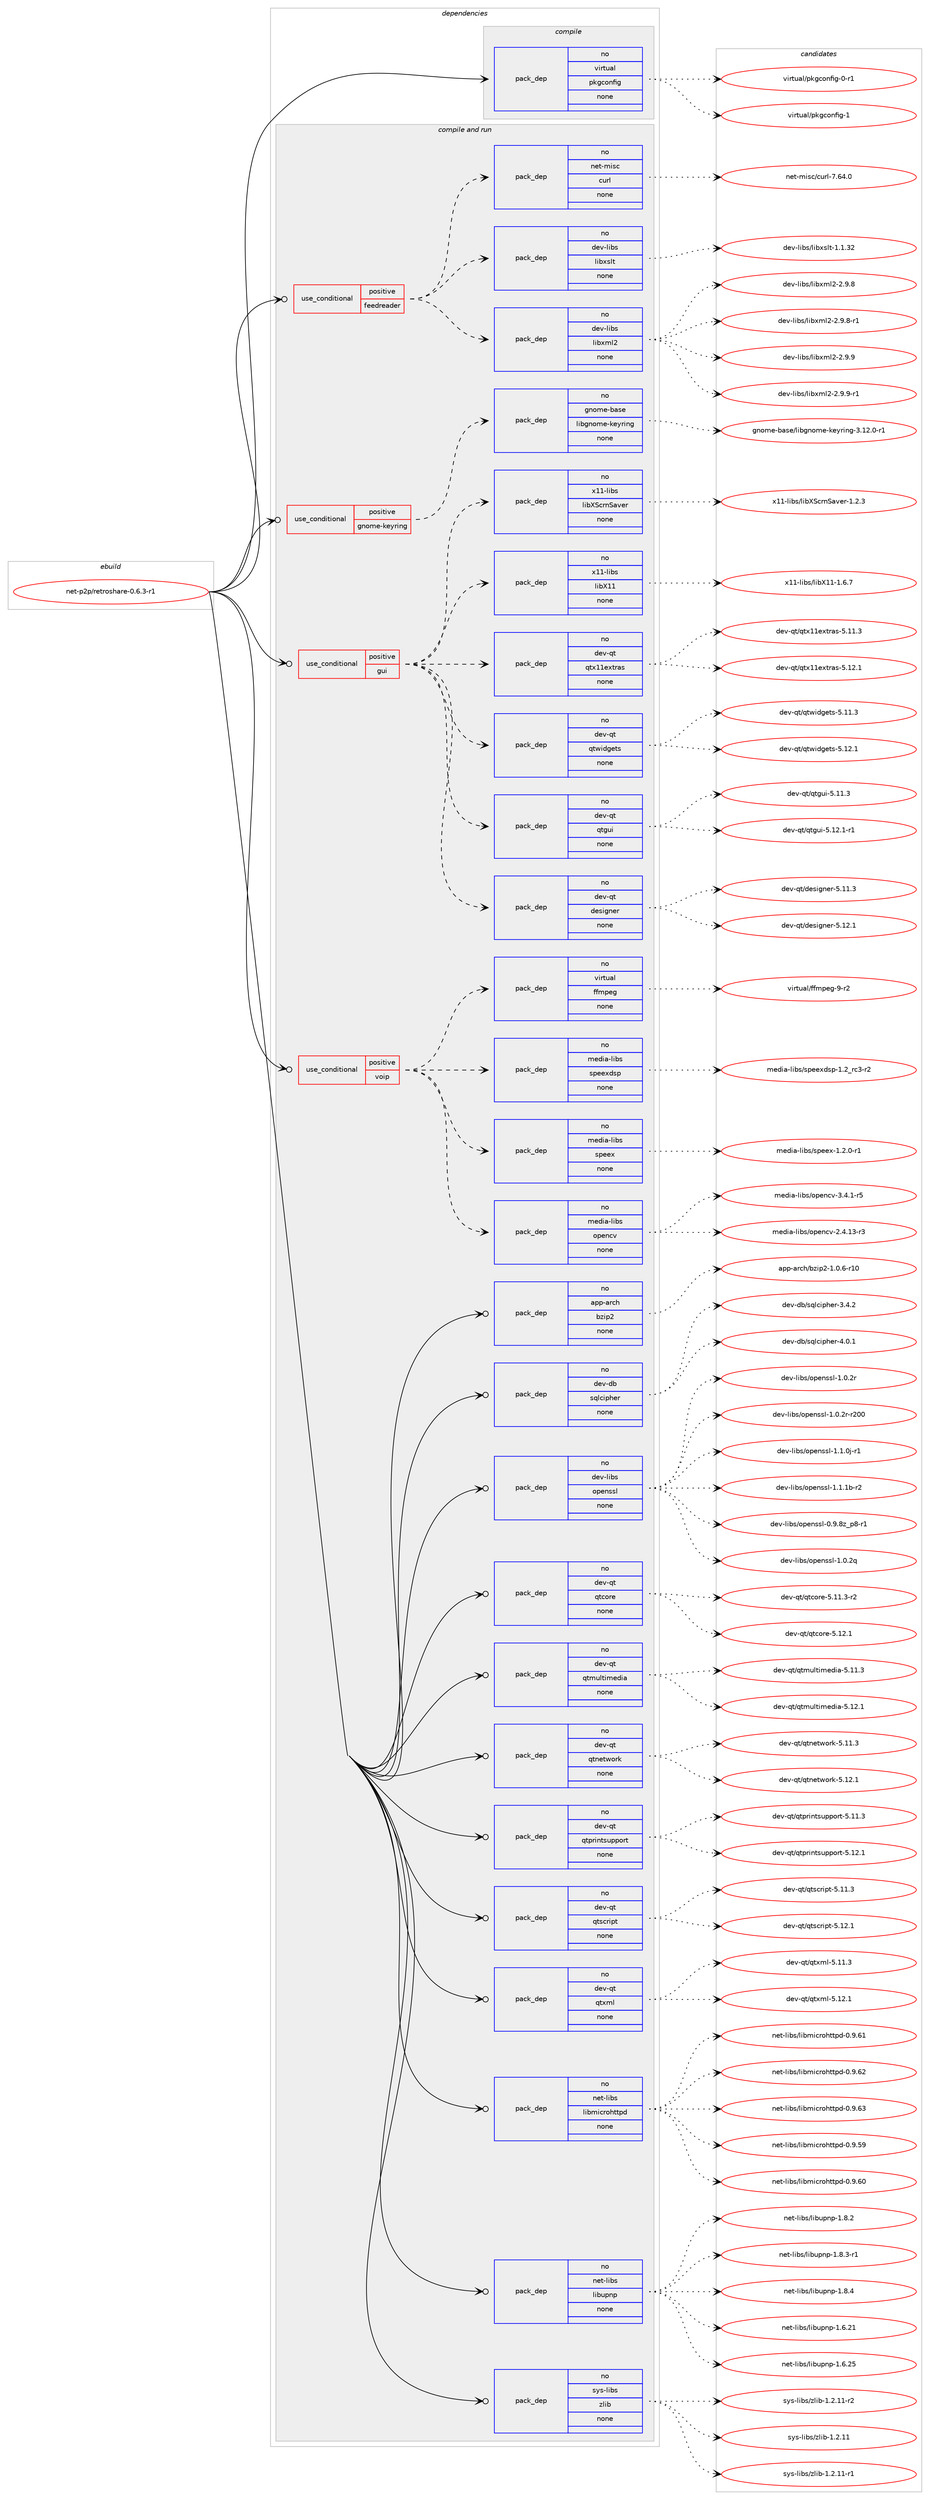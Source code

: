 digraph prolog {

# *************
# Graph options
# *************

newrank=true;
concentrate=true;
compound=true;
graph [rankdir=LR,fontname=Helvetica,fontsize=10,ranksep=1.5];#, ranksep=2.5, nodesep=0.2];
edge  [arrowhead=vee];
node  [fontname=Helvetica,fontsize=10];

# **********
# The ebuild
# **********

subgraph cluster_leftcol {
color=gray;
rank=same;
label=<<i>ebuild</i>>;
id [label="net-p2p/retroshare-0.6.3-r1", color=red, width=4, href="../net-p2p/retroshare-0.6.3-r1.svg"];
}

# ****************
# The dependencies
# ****************

subgraph cluster_midcol {
color=gray;
label=<<i>dependencies</i>>;
subgraph cluster_compile {
fillcolor="#eeeeee";
style=filled;
label=<<i>compile</i>>;
subgraph pack1198485 {
dependency1675957 [label=<<TABLE BORDER="0" CELLBORDER="1" CELLSPACING="0" CELLPADDING="4" WIDTH="220"><TR><TD ROWSPAN="6" CELLPADDING="30">pack_dep</TD></TR><TR><TD WIDTH="110">no</TD></TR><TR><TD>virtual</TD></TR><TR><TD>pkgconfig</TD></TR><TR><TD>none</TD></TR><TR><TD></TD></TR></TABLE>>, shape=none, color=blue];
}
id:e -> dependency1675957:w [weight=20,style="solid",arrowhead="vee"];
}
subgraph cluster_compileandrun {
fillcolor="#eeeeee";
style=filled;
label=<<i>compile and run</i>>;
subgraph cond450081 {
dependency1675958 [label=<<TABLE BORDER="0" CELLBORDER="1" CELLSPACING="0" CELLPADDING="4"><TR><TD ROWSPAN="3" CELLPADDING="10">use_conditional</TD></TR><TR><TD>positive</TD></TR><TR><TD>feedreader</TD></TR></TABLE>>, shape=none, color=red];
subgraph pack1198486 {
dependency1675959 [label=<<TABLE BORDER="0" CELLBORDER="1" CELLSPACING="0" CELLPADDING="4" WIDTH="220"><TR><TD ROWSPAN="6" CELLPADDING="30">pack_dep</TD></TR><TR><TD WIDTH="110">no</TD></TR><TR><TD>dev-libs</TD></TR><TR><TD>libxml2</TD></TR><TR><TD>none</TD></TR><TR><TD></TD></TR></TABLE>>, shape=none, color=blue];
}
dependency1675958:e -> dependency1675959:w [weight=20,style="dashed",arrowhead="vee"];
subgraph pack1198487 {
dependency1675960 [label=<<TABLE BORDER="0" CELLBORDER="1" CELLSPACING="0" CELLPADDING="4" WIDTH="220"><TR><TD ROWSPAN="6" CELLPADDING="30">pack_dep</TD></TR><TR><TD WIDTH="110">no</TD></TR><TR><TD>dev-libs</TD></TR><TR><TD>libxslt</TD></TR><TR><TD>none</TD></TR><TR><TD></TD></TR></TABLE>>, shape=none, color=blue];
}
dependency1675958:e -> dependency1675960:w [weight=20,style="dashed",arrowhead="vee"];
subgraph pack1198488 {
dependency1675961 [label=<<TABLE BORDER="0" CELLBORDER="1" CELLSPACING="0" CELLPADDING="4" WIDTH="220"><TR><TD ROWSPAN="6" CELLPADDING="30">pack_dep</TD></TR><TR><TD WIDTH="110">no</TD></TR><TR><TD>net-misc</TD></TR><TR><TD>curl</TD></TR><TR><TD>none</TD></TR><TR><TD></TD></TR></TABLE>>, shape=none, color=blue];
}
dependency1675958:e -> dependency1675961:w [weight=20,style="dashed",arrowhead="vee"];
}
id:e -> dependency1675958:w [weight=20,style="solid",arrowhead="odotvee"];
subgraph cond450082 {
dependency1675962 [label=<<TABLE BORDER="0" CELLBORDER="1" CELLSPACING="0" CELLPADDING="4"><TR><TD ROWSPAN="3" CELLPADDING="10">use_conditional</TD></TR><TR><TD>positive</TD></TR><TR><TD>gnome-keyring</TD></TR></TABLE>>, shape=none, color=red];
subgraph pack1198489 {
dependency1675963 [label=<<TABLE BORDER="0" CELLBORDER="1" CELLSPACING="0" CELLPADDING="4" WIDTH="220"><TR><TD ROWSPAN="6" CELLPADDING="30">pack_dep</TD></TR><TR><TD WIDTH="110">no</TD></TR><TR><TD>gnome-base</TD></TR><TR><TD>libgnome-keyring</TD></TR><TR><TD>none</TD></TR><TR><TD></TD></TR></TABLE>>, shape=none, color=blue];
}
dependency1675962:e -> dependency1675963:w [weight=20,style="dashed",arrowhead="vee"];
}
id:e -> dependency1675962:w [weight=20,style="solid",arrowhead="odotvee"];
subgraph cond450083 {
dependency1675964 [label=<<TABLE BORDER="0" CELLBORDER="1" CELLSPACING="0" CELLPADDING="4"><TR><TD ROWSPAN="3" CELLPADDING="10">use_conditional</TD></TR><TR><TD>positive</TD></TR><TR><TD>gui</TD></TR></TABLE>>, shape=none, color=red];
subgraph pack1198490 {
dependency1675965 [label=<<TABLE BORDER="0" CELLBORDER="1" CELLSPACING="0" CELLPADDING="4" WIDTH="220"><TR><TD ROWSPAN="6" CELLPADDING="30">pack_dep</TD></TR><TR><TD WIDTH="110">no</TD></TR><TR><TD>dev-qt</TD></TR><TR><TD>designer</TD></TR><TR><TD>none</TD></TR><TR><TD></TD></TR></TABLE>>, shape=none, color=blue];
}
dependency1675964:e -> dependency1675965:w [weight=20,style="dashed",arrowhead="vee"];
subgraph pack1198491 {
dependency1675966 [label=<<TABLE BORDER="0" CELLBORDER="1" CELLSPACING="0" CELLPADDING="4" WIDTH="220"><TR><TD ROWSPAN="6" CELLPADDING="30">pack_dep</TD></TR><TR><TD WIDTH="110">no</TD></TR><TR><TD>dev-qt</TD></TR><TR><TD>qtgui</TD></TR><TR><TD>none</TD></TR><TR><TD></TD></TR></TABLE>>, shape=none, color=blue];
}
dependency1675964:e -> dependency1675966:w [weight=20,style="dashed",arrowhead="vee"];
subgraph pack1198492 {
dependency1675967 [label=<<TABLE BORDER="0" CELLBORDER="1" CELLSPACING="0" CELLPADDING="4" WIDTH="220"><TR><TD ROWSPAN="6" CELLPADDING="30">pack_dep</TD></TR><TR><TD WIDTH="110">no</TD></TR><TR><TD>dev-qt</TD></TR><TR><TD>qtwidgets</TD></TR><TR><TD>none</TD></TR><TR><TD></TD></TR></TABLE>>, shape=none, color=blue];
}
dependency1675964:e -> dependency1675967:w [weight=20,style="dashed",arrowhead="vee"];
subgraph pack1198493 {
dependency1675968 [label=<<TABLE BORDER="0" CELLBORDER="1" CELLSPACING="0" CELLPADDING="4" WIDTH="220"><TR><TD ROWSPAN="6" CELLPADDING="30">pack_dep</TD></TR><TR><TD WIDTH="110">no</TD></TR><TR><TD>dev-qt</TD></TR><TR><TD>qtx11extras</TD></TR><TR><TD>none</TD></TR><TR><TD></TD></TR></TABLE>>, shape=none, color=blue];
}
dependency1675964:e -> dependency1675968:w [weight=20,style="dashed",arrowhead="vee"];
subgraph pack1198494 {
dependency1675969 [label=<<TABLE BORDER="0" CELLBORDER="1" CELLSPACING="0" CELLPADDING="4" WIDTH="220"><TR><TD ROWSPAN="6" CELLPADDING="30">pack_dep</TD></TR><TR><TD WIDTH="110">no</TD></TR><TR><TD>x11-libs</TD></TR><TR><TD>libX11</TD></TR><TR><TD>none</TD></TR><TR><TD></TD></TR></TABLE>>, shape=none, color=blue];
}
dependency1675964:e -> dependency1675969:w [weight=20,style="dashed",arrowhead="vee"];
subgraph pack1198495 {
dependency1675970 [label=<<TABLE BORDER="0" CELLBORDER="1" CELLSPACING="0" CELLPADDING="4" WIDTH="220"><TR><TD ROWSPAN="6" CELLPADDING="30">pack_dep</TD></TR><TR><TD WIDTH="110">no</TD></TR><TR><TD>x11-libs</TD></TR><TR><TD>libXScrnSaver</TD></TR><TR><TD>none</TD></TR><TR><TD></TD></TR></TABLE>>, shape=none, color=blue];
}
dependency1675964:e -> dependency1675970:w [weight=20,style="dashed",arrowhead="vee"];
}
id:e -> dependency1675964:w [weight=20,style="solid",arrowhead="odotvee"];
subgraph cond450084 {
dependency1675971 [label=<<TABLE BORDER="0" CELLBORDER="1" CELLSPACING="0" CELLPADDING="4"><TR><TD ROWSPAN="3" CELLPADDING="10">use_conditional</TD></TR><TR><TD>positive</TD></TR><TR><TD>voip</TD></TR></TABLE>>, shape=none, color=red];
subgraph pack1198496 {
dependency1675972 [label=<<TABLE BORDER="0" CELLBORDER="1" CELLSPACING="0" CELLPADDING="4" WIDTH="220"><TR><TD ROWSPAN="6" CELLPADDING="30">pack_dep</TD></TR><TR><TD WIDTH="110">no</TD></TR><TR><TD>media-libs</TD></TR><TR><TD>opencv</TD></TR><TR><TD>none</TD></TR><TR><TD></TD></TR></TABLE>>, shape=none, color=blue];
}
dependency1675971:e -> dependency1675972:w [weight=20,style="dashed",arrowhead="vee"];
subgraph pack1198497 {
dependency1675973 [label=<<TABLE BORDER="0" CELLBORDER="1" CELLSPACING="0" CELLPADDING="4" WIDTH="220"><TR><TD ROWSPAN="6" CELLPADDING="30">pack_dep</TD></TR><TR><TD WIDTH="110">no</TD></TR><TR><TD>media-libs</TD></TR><TR><TD>speex</TD></TR><TR><TD>none</TD></TR><TR><TD></TD></TR></TABLE>>, shape=none, color=blue];
}
dependency1675971:e -> dependency1675973:w [weight=20,style="dashed",arrowhead="vee"];
subgraph pack1198498 {
dependency1675974 [label=<<TABLE BORDER="0" CELLBORDER="1" CELLSPACING="0" CELLPADDING="4" WIDTH="220"><TR><TD ROWSPAN="6" CELLPADDING="30">pack_dep</TD></TR><TR><TD WIDTH="110">no</TD></TR><TR><TD>media-libs</TD></TR><TR><TD>speexdsp</TD></TR><TR><TD>none</TD></TR><TR><TD></TD></TR></TABLE>>, shape=none, color=blue];
}
dependency1675971:e -> dependency1675974:w [weight=20,style="dashed",arrowhead="vee"];
subgraph pack1198499 {
dependency1675975 [label=<<TABLE BORDER="0" CELLBORDER="1" CELLSPACING="0" CELLPADDING="4" WIDTH="220"><TR><TD ROWSPAN="6" CELLPADDING="30">pack_dep</TD></TR><TR><TD WIDTH="110">no</TD></TR><TR><TD>virtual</TD></TR><TR><TD>ffmpeg</TD></TR><TR><TD>none</TD></TR><TR><TD></TD></TR></TABLE>>, shape=none, color=blue];
}
dependency1675971:e -> dependency1675975:w [weight=20,style="dashed",arrowhead="vee"];
}
id:e -> dependency1675971:w [weight=20,style="solid",arrowhead="odotvee"];
subgraph pack1198500 {
dependency1675976 [label=<<TABLE BORDER="0" CELLBORDER="1" CELLSPACING="0" CELLPADDING="4" WIDTH="220"><TR><TD ROWSPAN="6" CELLPADDING="30">pack_dep</TD></TR><TR><TD WIDTH="110">no</TD></TR><TR><TD>app-arch</TD></TR><TR><TD>bzip2</TD></TR><TR><TD>none</TD></TR><TR><TD></TD></TR></TABLE>>, shape=none, color=blue];
}
id:e -> dependency1675976:w [weight=20,style="solid",arrowhead="odotvee"];
subgraph pack1198501 {
dependency1675977 [label=<<TABLE BORDER="0" CELLBORDER="1" CELLSPACING="0" CELLPADDING="4" WIDTH="220"><TR><TD ROWSPAN="6" CELLPADDING="30">pack_dep</TD></TR><TR><TD WIDTH="110">no</TD></TR><TR><TD>dev-db</TD></TR><TR><TD>sqlcipher</TD></TR><TR><TD>none</TD></TR><TR><TD></TD></TR></TABLE>>, shape=none, color=blue];
}
id:e -> dependency1675977:w [weight=20,style="solid",arrowhead="odotvee"];
subgraph pack1198502 {
dependency1675978 [label=<<TABLE BORDER="0" CELLBORDER="1" CELLSPACING="0" CELLPADDING="4" WIDTH="220"><TR><TD ROWSPAN="6" CELLPADDING="30">pack_dep</TD></TR><TR><TD WIDTH="110">no</TD></TR><TR><TD>dev-libs</TD></TR><TR><TD>openssl</TD></TR><TR><TD>none</TD></TR><TR><TD></TD></TR></TABLE>>, shape=none, color=blue];
}
id:e -> dependency1675978:w [weight=20,style="solid",arrowhead="odotvee"];
subgraph pack1198503 {
dependency1675979 [label=<<TABLE BORDER="0" CELLBORDER="1" CELLSPACING="0" CELLPADDING="4" WIDTH="220"><TR><TD ROWSPAN="6" CELLPADDING="30">pack_dep</TD></TR><TR><TD WIDTH="110">no</TD></TR><TR><TD>dev-qt</TD></TR><TR><TD>qtcore</TD></TR><TR><TD>none</TD></TR><TR><TD></TD></TR></TABLE>>, shape=none, color=blue];
}
id:e -> dependency1675979:w [weight=20,style="solid",arrowhead="odotvee"];
subgraph pack1198504 {
dependency1675980 [label=<<TABLE BORDER="0" CELLBORDER="1" CELLSPACING="0" CELLPADDING="4" WIDTH="220"><TR><TD ROWSPAN="6" CELLPADDING="30">pack_dep</TD></TR><TR><TD WIDTH="110">no</TD></TR><TR><TD>dev-qt</TD></TR><TR><TD>qtmultimedia</TD></TR><TR><TD>none</TD></TR><TR><TD></TD></TR></TABLE>>, shape=none, color=blue];
}
id:e -> dependency1675980:w [weight=20,style="solid",arrowhead="odotvee"];
subgraph pack1198505 {
dependency1675981 [label=<<TABLE BORDER="0" CELLBORDER="1" CELLSPACING="0" CELLPADDING="4" WIDTH="220"><TR><TD ROWSPAN="6" CELLPADDING="30">pack_dep</TD></TR><TR><TD WIDTH="110">no</TD></TR><TR><TD>dev-qt</TD></TR><TR><TD>qtnetwork</TD></TR><TR><TD>none</TD></TR><TR><TD></TD></TR></TABLE>>, shape=none, color=blue];
}
id:e -> dependency1675981:w [weight=20,style="solid",arrowhead="odotvee"];
subgraph pack1198506 {
dependency1675982 [label=<<TABLE BORDER="0" CELLBORDER="1" CELLSPACING="0" CELLPADDING="4" WIDTH="220"><TR><TD ROWSPAN="6" CELLPADDING="30">pack_dep</TD></TR><TR><TD WIDTH="110">no</TD></TR><TR><TD>dev-qt</TD></TR><TR><TD>qtprintsupport</TD></TR><TR><TD>none</TD></TR><TR><TD></TD></TR></TABLE>>, shape=none, color=blue];
}
id:e -> dependency1675982:w [weight=20,style="solid",arrowhead="odotvee"];
subgraph pack1198507 {
dependency1675983 [label=<<TABLE BORDER="0" CELLBORDER="1" CELLSPACING="0" CELLPADDING="4" WIDTH="220"><TR><TD ROWSPAN="6" CELLPADDING="30">pack_dep</TD></TR><TR><TD WIDTH="110">no</TD></TR><TR><TD>dev-qt</TD></TR><TR><TD>qtscript</TD></TR><TR><TD>none</TD></TR><TR><TD></TD></TR></TABLE>>, shape=none, color=blue];
}
id:e -> dependency1675983:w [weight=20,style="solid",arrowhead="odotvee"];
subgraph pack1198508 {
dependency1675984 [label=<<TABLE BORDER="0" CELLBORDER="1" CELLSPACING="0" CELLPADDING="4" WIDTH="220"><TR><TD ROWSPAN="6" CELLPADDING="30">pack_dep</TD></TR><TR><TD WIDTH="110">no</TD></TR><TR><TD>dev-qt</TD></TR><TR><TD>qtxml</TD></TR><TR><TD>none</TD></TR><TR><TD></TD></TR></TABLE>>, shape=none, color=blue];
}
id:e -> dependency1675984:w [weight=20,style="solid",arrowhead="odotvee"];
subgraph pack1198509 {
dependency1675985 [label=<<TABLE BORDER="0" CELLBORDER="1" CELLSPACING="0" CELLPADDING="4" WIDTH="220"><TR><TD ROWSPAN="6" CELLPADDING="30">pack_dep</TD></TR><TR><TD WIDTH="110">no</TD></TR><TR><TD>net-libs</TD></TR><TR><TD>libmicrohttpd</TD></TR><TR><TD>none</TD></TR><TR><TD></TD></TR></TABLE>>, shape=none, color=blue];
}
id:e -> dependency1675985:w [weight=20,style="solid",arrowhead="odotvee"];
subgraph pack1198510 {
dependency1675986 [label=<<TABLE BORDER="0" CELLBORDER="1" CELLSPACING="0" CELLPADDING="4" WIDTH="220"><TR><TD ROWSPAN="6" CELLPADDING="30">pack_dep</TD></TR><TR><TD WIDTH="110">no</TD></TR><TR><TD>net-libs</TD></TR><TR><TD>libupnp</TD></TR><TR><TD>none</TD></TR><TR><TD></TD></TR></TABLE>>, shape=none, color=blue];
}
id:e -> dependency1675986:w [weight=20,style="solid",arrowhead="odotvee"];
subgraph pack1198511 {
dependency1675987 [label=<<TABLE BORDER="0" CELLBORDER="1" CELLSPACING="0" CELLPADDING="4" WIDTH="220"><TR><TD ROWSPAN="6" CELLPADDING="30">pack_dep</TD></TR><TR><TD WIDTH="110">no</TD></TR><TR><TD>sys-libs</TD></TR><TR><TD>zlib</TD></TR><TR><TD>none</TD></TR><TR><TD></TD></TR></TABLE>>, shape=none, color=blue];
}
id:e -> dependency1675987:w [weight=20,style="solid",arrowhead="odotvee"];
}
subgraph cluster_run {
fillcolor="#eeeeee";
style=filled;
label=<<i>run</i>>;
}
}

# **************
# The candidates
# **************

subgraph cluster_choices {
rank=same;
color=gray;
label=<<i>candidates</i>>;

subgraph choice1198485 {
color=black;
nodesep=1;
choice11810511411611797108471121071039911111010210510345484511449 [label="virtual/pkgconfig-0-r1", color=red, width=4,href="../virtual/pkgconfig-0-r1.svg"];
choice1181051141161179710847112107103991111101021051034549 [label="virtual/pkgconfig-1", color=red, width=4,href="../virtual/pkgconfig-1.svg"];
dependency1675957:e -> choice11810511411611797108471121071039911111010210510345484511449:w [style=dotted,weight="100"];
dependency1675957:e -> choice1181051141161179710847112107103991111101021051034549:w [style=dotted,weight="100"];
}
subgraph choice1198486 {
color=black;
nodesep=1;
choice1001011184510810598115471081059812010910850455046574656 [label="dev-libs/libxml2-2.9.8", color=red, width=4,href="../dev-libs/libxml2-2.9.8.svg"];
choice10010111845108105981154710810598120109108504550465746564511449 [label="dev-libs/libxml2-2.9.8-r1", color=red, width=4,href="../dev-libs/libxml2-2.9.8-r1.svg"];
choice1001011184510810598115471081059812010910850455046574657 [label="dev-libs/libxml2-2.9.9", color=red, width=4,href="../dev-libs/libxml2-2.9.9.svg"];
choice10010111845108105981154710810598120109108504550465746574511449 [label="dev-libs/libxml2-2.9.9-r1", color=red, width=4,href="../dev-libs/libxml2-2.9.9-r1.svg"];
dependency1675959:e -> choice1001011184510810598115471081059812010910850455046574656:w [style=dotted,weight="100"];
dependency1675959:e -> choice10010111845108105981154710810598120109108504550465746564511449:w [style=dotted,weight="100"];
dependency1675959:e -> choice1001011184510810598115471081059812010910850455046574657:w [style=dotted,weight="100"];
dependency1675959:e -> choice10010111845108105981154710810598120109108504550465746574511449:w [style=dotted,weight="100"];
}
subgraph choice1198487 {
color=black;
nodesep=1;
choice1001011184510810598115471081059812011510811645494649465150 [label="dev-libs/libxslt-1.1.32", color=red, width=4,href="../dev-libs/libxslt-1.1.32.svg"];
dependency1675960:e -> choice1001011184510810598115471081059812011510811645494649465150:w [style=dotted,weight="100"];
}
subgraph choice1198488 {
color=black;
nodesep=1;
choice1101011164510910511599479911711410845554654524648 [label="net-misc/curl-7.64.0", color=red, width=4,href="../net-misc/curl-7.64.0.svg"];
dependency1675961:e -> choice1101011164510910511599479911711410845554654524648:w [style=dotted,weight="100"];
}
subgraph choice1198489 {
color=black;
nodesep=1;
choice103110111109101459897115101471081059810311011110910145107101121114105110103455146495046484511449 [label="gnome-base/libgnome-keyring-3.12.0-r1", color=red, width=4,href="../gnome-base/libgnome-keyring-3.12.0-r1.svg"];
dependency1675963:e -> choice103110111109101459897115101471081059810311011110910145107101121114105110103455146495046484511449:w [style=dotted,weight="100"];
}
subgraph choice1198490 {
color=black;
nodesep=1;
choice100101118451131164710010111510510311010111445534649494651 [label="dev-qt/designer-5.11.3", color=red, width=4,href="../dev-qt/designer-5.11.3.svg"];
choice100101118451131164710010111510510311010111445534649504649 [label="dev-qt/designer-5.12.1", color=red, width=4,href="../dev-qt/designer-5.12.1.svg"];
dependency1675965:e -> choice100101118451131164710010111510510311010111445534649494651:w [style=dotted,weight="100"];
dependency1675965:e -> choice100101118451131164710010111510510311010111445534649504649:w [style=dotted,weight="100"];
}
subgraph choice1198491 {
color=black;
nodesep=1;
choice100101118451131164711311610311710545534649494651 [label="dev-qt/qtgui-5.11.3", color=red, width=4,href="../dev-qt/qtgui-5.11.3.svg"];
choice1001011184511311647113116103117105455346495046494511449 [label="dev-qt/qtgui-5.12.1-r1", color=red, width=4,href="../dev-qt/qtgui-5.12.1-r1.svg"];
dependency1675966:e -> choice100101118451131164711311610311710545534649494651:w [style=dotted,weight="100"];
dependency1675966:e -> choice1001011184511311647113116103117105455346495046494511449:w [style=dotted,weight="100"];
}
subgraph choice1198492 {
color=black;
nodesep=1;
choice100101118451131164711311611910510010310111611545534649494651 [label="dev-qt/qtwidgets-5.11.3", color=red, width=4,href="../dev-qt/qtwidgets-5.11.3.svg"];
choice100101118451131164711311611910510010310111611545534649504649 [label="dev-qt/qtwidgets-5.12.1", color=red, width=4,href="../dev-qt/qtwidgets-5.12.1.svg"];
dependency1675967:e -> choice100101118451131164711311611910510010310111611545534649494651:w [style=dotted,weight="100"];
dependency1675967:e -> choice100101118451131164711311611910510010310111611545534649504649:w [style=dotted,weight="100"];
}
subgraph choice1198493 {
color=black;
nodesep=1;
choice100101118451131164711311612049491011201161149711545534649494651 [label="dev-qt/qtx11extras-5.11.3", color=red, width=4,href="../dev-qt/qtx11extras-5.11.3.svg"];
choice100101118451131164711311612049491011201161149711545534649504649 [label="dev-qt/qtx11extras-5.12.1", color=red, width=4,href="../dev-qt/qtx11extras-5.12.1.svg"];
dependency1675968:e -> choice100101118451131164711311612049491011201161149711545534649494651:w [style=dotted,weight="100"];
dependency1675968:e -> choice100101118451131164711311612049491011201161149711545534649504649:w [style=dotted,weight="100"];
}
subgraph choice1198494 {
color=black;
nodesep=1;
choice120494945108105981154710810598884949454946544655 [label="x11-libs/libX11-1.6.7", color=red, width=4,href="../x11-libs/libX11-1.6.7.svg"];
dependency1675969:e -> choice120494945108105981154710810598884949454946544655:w [style=dotted,weight="100"];
}
subgraph choice1198495 {
color=black;
nodesep=1;
choice1204949451081059811547108105988883991141108397118101114454946504651 [label="x11-libs/libXScrnSaver-1.2.3", color=red, width=4,href="../x11-libs/libXScrnSaver-1.2.3.svg"];
dependency1675970:e -> choice1204949451081059811547108105988883991141108397118101114454946504651:w [style=dotted,weight="100"];
}
subgraph choice1198496 {
color=black;
nodesep=1;
choice1091011001059745108105981154711111210111099118455046524649514511451 [label="media-libs/opencv-2.4.13-r3", color=red, width=4,href="../media-libs/opencv-2.4.13-r3.svg"];
choice10910110010597451081059811547111112101110991184551465246494511453 [label="media-libs/opencv-3.4.1-r5", color=red, width=4,href="../media-libs/opencv-3.4.1-r5.svg"];
dependency1675972:e -> choice1091011001059745108105981154711111210111099118455046524649514511451:w [style=dotted,weight="100"];
dependency1675972:e -> choice10910110010597451081059811547111112101110991184551465246494511453:w [style=dotted,weight="100"];
}
subgraph choice1198497 {
color=black;
nodesep=1;
choice109101100105974510810598115471151121011011204549465046484511449 [label="media-libs/speex-1.2.0-r1", color=red, width=4,href="../media-libs/speex-1.2.0-r1.svg"];
dependency1675973:e -> choice109101100105974510810598115471151121011011204549465046484511449:w [style=dotted,weight="100"];
}
subgraph choice1198498 {
color=black;
nodesep=1;
choice10910110010597451081059811547115112101101120100115112454946509511499514511450 [label="media-libs/speexdsp-1.2_rc3-r2", color=red, width=4,href="../media-libs/speexdsp-1.2_rc3-r2.svg"];
dependency1675974:e -> choice10910110010597451081059811547115112101101120100115112454946509511499514511450:w [style=dotted,weight="100"];
}
subgraph choice1198499 {
color=black;
nodesep=1;
choice118105114116117971084710210210911210110345574511450 [label="virtual/ffmpeg-9-r2", color=red, width=4,href="../virtual/ffmpeg-9-r2.svg"];
dependency1675975:e -> choice118105114116117971084710210210911210110345574511450:w [style=dotted,weight="100"];
}
subgraph choice1198500 {
color=black;
nodesep=1;
choice97112112459711499104479812210511250454946484654451144948 [label="app-arch/bzip2-1.0.6-r10", color=red, width=4,href="../app-arch/bzip2-1.0.6-r10.svg"];
dependency1675976:e -> choice97112112459711499104479812210511250454946484654451144948:w [style=dotted,weight="100"];
}
subgraph choice1198501 {
color=black;
nodesep=1;
choice10010111845100984711511310899105112104101114455146524650 [label="dev-db/sqlcipher-3.4.2", color=red, width=4,href="../dev-db/sqlcipher-3.4.2.svg"];
choice10010111845100984711511310899105112104101114455246484649 [label="dev-db/sqlcipher-4.0.1", color=red, width=4,href="../dev-db/sqlcipher-4.0.1.svg"];
dependency1675977:e -> choice10010111845100984711511310899105112104101114455146524650:w [style=dotted,weight="100"];
dependency1675977:e -> choice10010111845100984711511310899105112104101114455246484649:w [style=dotted,weight="100"];
}
subgraph choice1198502 {
color=black;
nodesep=1;
choice10010111845108105981154711111210111011511510845484657465612295112564511449 [label="dev-libs/openssl-0.9.8z_p8-r1", color=red, width=4,href="../dev-libs/openssl-0.9.8z_p8-r1.svg"];
choice100101118451081059811547111112101110115115108454946484650113 [label="dev-libs/openssl-1.0.2q", color=red, width=4,href="../dev-libs/openssl-1.0.2q.svg"];
choice100101118451081059811547111112101110115115108454946484650114 [label="dev-libs/openssl-1.0.2r", color=red, width=4,href="../dev-libs/openssl-1.0.2r.svg"];
choice10010111845108105981154711111210111011511510845494648465011445114504848 [label="dev-libs/openssl-1.0.2r-r200", color=red, width=4,href="../dev-libs/openssl-1.0.2r-r200.svg"];
choice1001011184510810598115471111121011101151151084549464946481064511449 [label="dev-libs/openssl-1.1.0j-r1", color=red, width=4,href="../dev-libs/openssl-1.1.0j-r1.svg"];
choice100101118451081059811547111112101110115115108454946494649984511450 [label="dev-libs/openssl-1.1.1b-r2", color=red, width=4,href="../dev-libs/openssl-1.1.1b-r2.svg"];
dependency1675978:e -> choice10010111845108105981154711111210111011511510845484657465612295112564511449:w [style=dotted,weight="100"];
dependency1675978:e -> choice100101118451081059811547111112101110115115108454946484650113:w [style=dotted,weight="100"];
dependency1675978:e -> choice100101118451081059811547111112101110115115108454946484650114:w [style=dotted,weight="100"];
dependency1675978:e -> choice10010111845108105981154711111210111011511510845494648465011445114504848:w [style=dotted,weight="100"];
dependency1675978:e -> choice1001011184510810598115471111121011101151151084549464946481064511449:w [style=dotted,weight="100"];
dependency1675978:e -> choice100101118451081059811547111112101110115115108454946494649984511450:w [style=dotted,weight="100"];
}
subgraph choice1198503 {
color=black;
nodesep=1;
choice100101118451131164711311699111114101455346494946514511450 [label="dev-qt/qtcore-5.11.3-r2", color=red, width=4,href="../dev-qt/qtcore-5.11.3-r2.svg"];
choice10010111845113116471131169911111410145534649504649 [label="dev-qt/qtcore-5.12.1", color=red, width=4,href="../dev-qt/qtcore-5.12.1.svg"];
dependency1675979:e -> choice100101118451131164711311699111114101455346494946514511450:w [style=dotted,weight="100"];
dependency1675979:e -> choice10010111845113116471131169911111410145534649504649:w [style=dotted,weight="100"];
}
subgraph choice1198504 {
color=black;
nodesep=1;
choice10010111845113116471131161091171081161051091011001059745534649494651 [label="dev-qt/qtmultimedia-5.11.3", color=red, width=4,href="../dev-qt/qtmultimedia-5.11.3.svg"];
choice10010111845113116471131161091171081161051091011001059745534649504649 [label="dev-qt/qtmultimedia-5.12.1", color=red, width=4,href="../dev-qt/qtmultimedia-5.12.1.svg"];
dependency1675980:e -> choice10010111845113116471131161091171081161051091011001059745534649494651:w [style=dotted,weight="100"];
dependency1675980:e -> choice10010111845113116471131161091171081161051091011001059745534649504649:w [style=dotted,weight="100"];
}
subgraph choice1198505 {
color=black;
nodesep=1;
choice100101118451131164711311611010111611911111410745534649494651 [label="dev-qt/qtnetwork-5.11.3", color=red, width=4,href="../dev-qt/qtnetwork-5.11.3.svg"];
choice100101118451131164711311611010111611911111410745534649504649 [label="dev-qt/qtnetwork-5.12.1", color=red, width=4,href="../dev-qt/qtnetwork-5.12.1.svg"];
dependency1675981:e -> choice100101118451131164711311611010111611911111410745534649494651:w [style=dotted,weight="100"];
dependency1675981:e -> choice100101118451131164711311611010111611911111410745534649504649:w [style=dotted,weight="100"];
}
subgraph choice1198506 {
color=black;
nodesep=1;
choice100101118451131164711311611211410511011611511711211211111411645534649494651 [label="dev-qt/qtprintsupport-5.11.3", color=red, width=4,href="../dev-qt/qtprintsupport-5.11.3.svg"];
choice100101118451131164711311611211410511011611511711211211111411645534649504649 [label="dev-qt/qtprintsupport-5.12.1", color=red, width=4,href="../dev-qt/qtprintsupport-5.12.1.svg"];
dependency1675982:e -> choice100101118451131164711311611211410511011611511711211211111411645534649494651:w [style=dotted,weight="100"];
dependency1675982:e -> choice100101118451131164711311611211410511011611511711211211111411645534649504649:w [style=dotted,weight="100"];
}
subgraph choice1198507 {
color=black;
nodesep=1;
choice10010111845113116471131161159911410511211645534649494651 [label="dev-qt/qtscript-5.11.3", color=red, width=4,href="../dev-qt/qtscript-5.11.3.svg"];
choice10010111845113116471131161159911410511211645534649504649 [label="dev-qt/qtscript-5.12.1", color=red, width=4,href="../dev-qt/qtscript-5.12.1.svg"];
dependency1675983:e -> choice10010111845113116471131161159911410511211645534649494651:w [style=dotted,weight="100"];
dependency1675983:e -> choice10010111845113116471131161159911410511211645534649504649:w [style=dotted,weight="100"];
}
subgraph choice1198508 {
color=black;
nodesep=1;
choice100101118451131164711311612010910845534649494651 [label="dev-qt/qtxml-5.11.3", color=red, width=4,href="../dev-qt/qtxml-5.11.3.svg"];
choice100101118451131164711311612010910845534649504649 [label="dev-qt/qtxml-5.12.1", color=red, width=4,href="../dev-qt/qtxml-5.12.1.svg"];
dependency1675984:e -> choice100101118451131164711311612010910845534649494651:w [style=dotted,weight="100"];
dependency1675984:e -> choice100101118451131164711311612010910845534649504649:w [style=dotted,weight="100"];
}
subgraph choice1198509 {
color=black;
nodesep=1;
choice110101116451081059811547108105981091059911411110411611611210045484657465357 [label="net-libs/libmicrohttpd-0.9.59", color=red, width=4,href="../net-libs/libmicrohttpd-0.9.59.svg"];
choice110101116451081059811547108105981091059911411110411611611210045484657465448 [label="net-libs/libmicrohttpd-0.9.60", color=red, width=4,href="../net-libs/libmicrohttpd-0.9.60.svg"];
choice110101116451081059811547108105981091059911411110411611611210045484657465449 [label="net-libs/libmicrohttpd-0.9.61", color=red, width=4,href="../net-libs/libmicrohttpd-0.9.61.svg"];
choice110101116451081059811547108105981091059911411110411611611210045484657465450 [label="net-libs/libmicrohttpd-0.9.62", color=red, width=4,href="../net-libs/libmicrohttpd-0.9.62.svg"];
choice110101116451081059811547108105981091059911411110411611611210045484657465451 [label="net-libs/libmicrohttpd-0.9.63", color=red, width=4,href="../net-libs/libmicrohttpd-0.9.63.svg"];
dependency1675985:e -> choice110101116451081059811547108105981091059911411110411611611210045484657465357:w [style=dotted,weight="100"];
dependency1675985:e -> choice110101116451081059811547108105981091059911411110411611611210045484657465448:w [style=dotted,weight="100"];
dependency1675985:e -> choice110101116451081059811547108105981091059911411110411611611210045484657465449:w [style=dotted,weight="100"];
dependency1675985:e -> choice110101116451081059811547108105981091059911411110411611611210045484657465450:w [style=dotted,weight="100"];
dependency1675985:e -> choice110101116451081059811547108105981091059911411110411611611210045484657465451:w [style=dotted,weight="100"];
}
subgraph choice1198510 {
color=black;
nodesep=1;
choice1101011164510810598115471081059811711211011245494654465049 [label="net-libs/libupnp-1.6.21", color=red, width=4,href="../net-libs/libupnp-1.6.21.svg"];
choice1101011164510810598115471081059811711211011245494654465053 [label="net-libs/libupnp-1.6.25", color=red, width=4,href="../net-libs/libupnp-1.6.25.svg"];
choice11010111645108105981154710810598117112110112454946564650 [label="net-libs/libupnp-1.8.2", color=red, width=4,href="../net-libs/libupnp-1.8.2.svg"];
choice110101116451081059811547108105981171121101124549465646514511449 [label="net-libs/libupnp-1.8.3-r1", color=red, width=4,href="../net-libs/libupnp-1.8.3-r1.svg"];
choice11010111645108105981154710810598117112110112454946564652 [label="net-libs/libupnp-1.8.4", color=red, width=4,href="../net-libs/libupnp-1.8.4.svg"];
dependency1675986:e -> choice1101011164510810598115471081059811711211011245494654465049:w [style=dotted,weight="100"];
dependency1675986:e -> choice1101011164510810598115471081059811711211011245494654465053:w [style=dotted,weight="100"];
dependency1675986:e -> choice11010111645108105981154710810598117112110112454946564650:w [style=dotted,weight="100"];
dependency1675986:e -> choice110101116451081059811547108105981171121101124549465646514511449:w [style=dotted,weight="100"];
dependency1675986:e -> choice11010111645108105981154710810598117112110112454946564652:w [style=dotted,weight="100"];
}
subgraph choice1198511 {
color=black;
nodesep=1;
choice1151211154510810598115471221081059845494650464949 [label="sys-libs/zlib-1.2.11", color=red, width=4,href="../sys-libs/zlib-1.2.11.svg"];
choice11512111545108105981154712210810598454946504649494511449 [label="sys-libs/zlib-1.2.11-r1", color=red, width=4,href="../sys-libs/zlib-1.2.11-r1.svg"];
choice11512111545108105981154712210810598454946504649494511450 [label="sys-libs/zlib-1.2.11-r2", color=red, width=4,href="../sys-libs/zlib-1.2.11-r2.svg"];
dependency1675987:e -> choice1151211154510810598115471221081059845494650464949:w [style=dotted,weight="100"];
dependency1675987:e -> choice11512111545108105981154712210810598454946504649494511449:w [style=dotted,weight="100"];
dependency1675987:e -> choice11512111545108105981154712210810598454946504649494511450:w [style=dotted,weight="100"];
}
}

}
